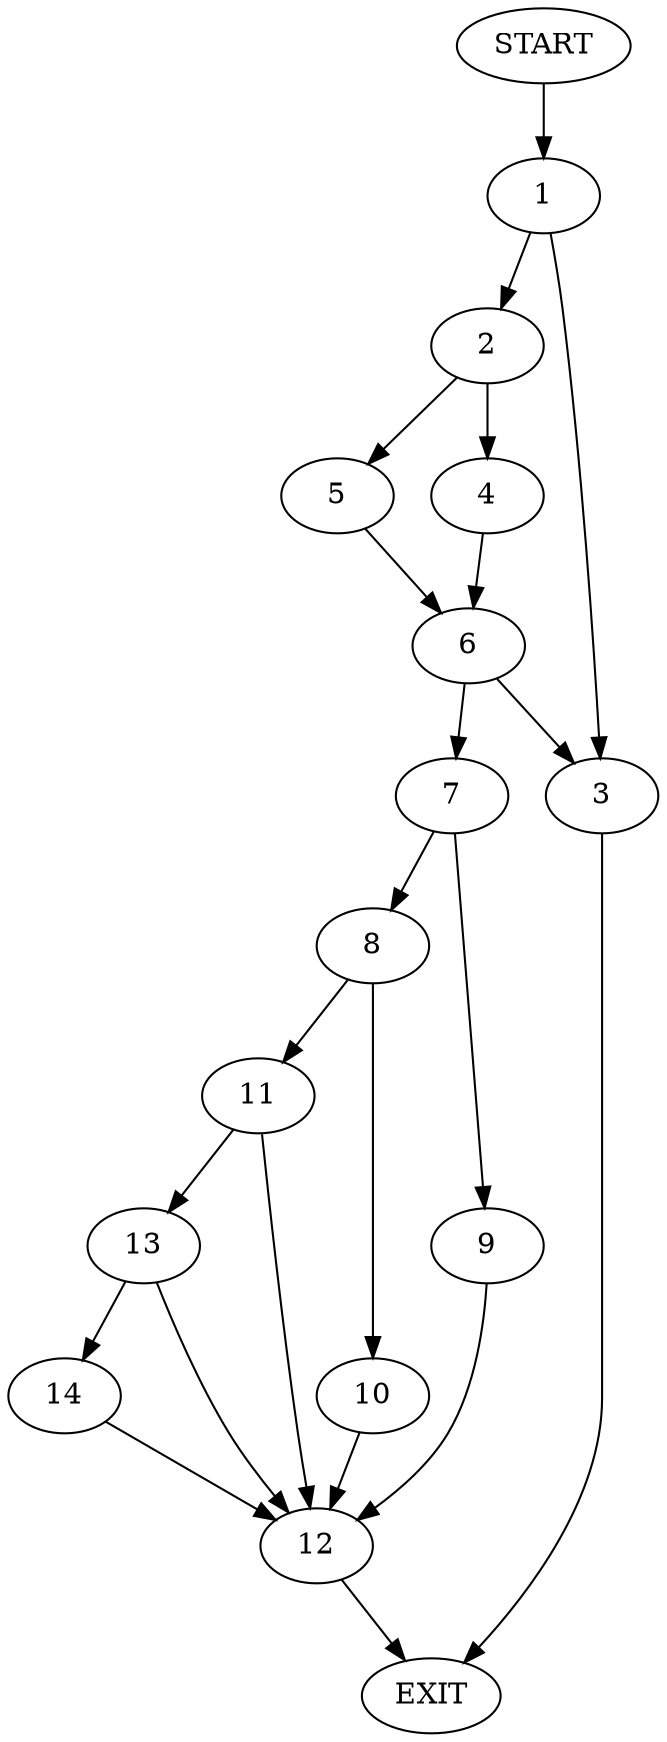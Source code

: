 digraph {
0 [label="START"]
15 [label="EXIT"]
0 -> 1
1 -> 2
1 -> 3
2 -> 4
2 -> 5
3 -> 15
5 -> 6
4 -> 6
6 -> 7
6 -> 3
7 -> 8
7 -> 9
8 -> 10
8 -> 11
9 -> 12
12 -> 15
11 -> 12
11 -> 13
10 -> 12
13 -> 12
13 -> 14
14 -> 12
}
